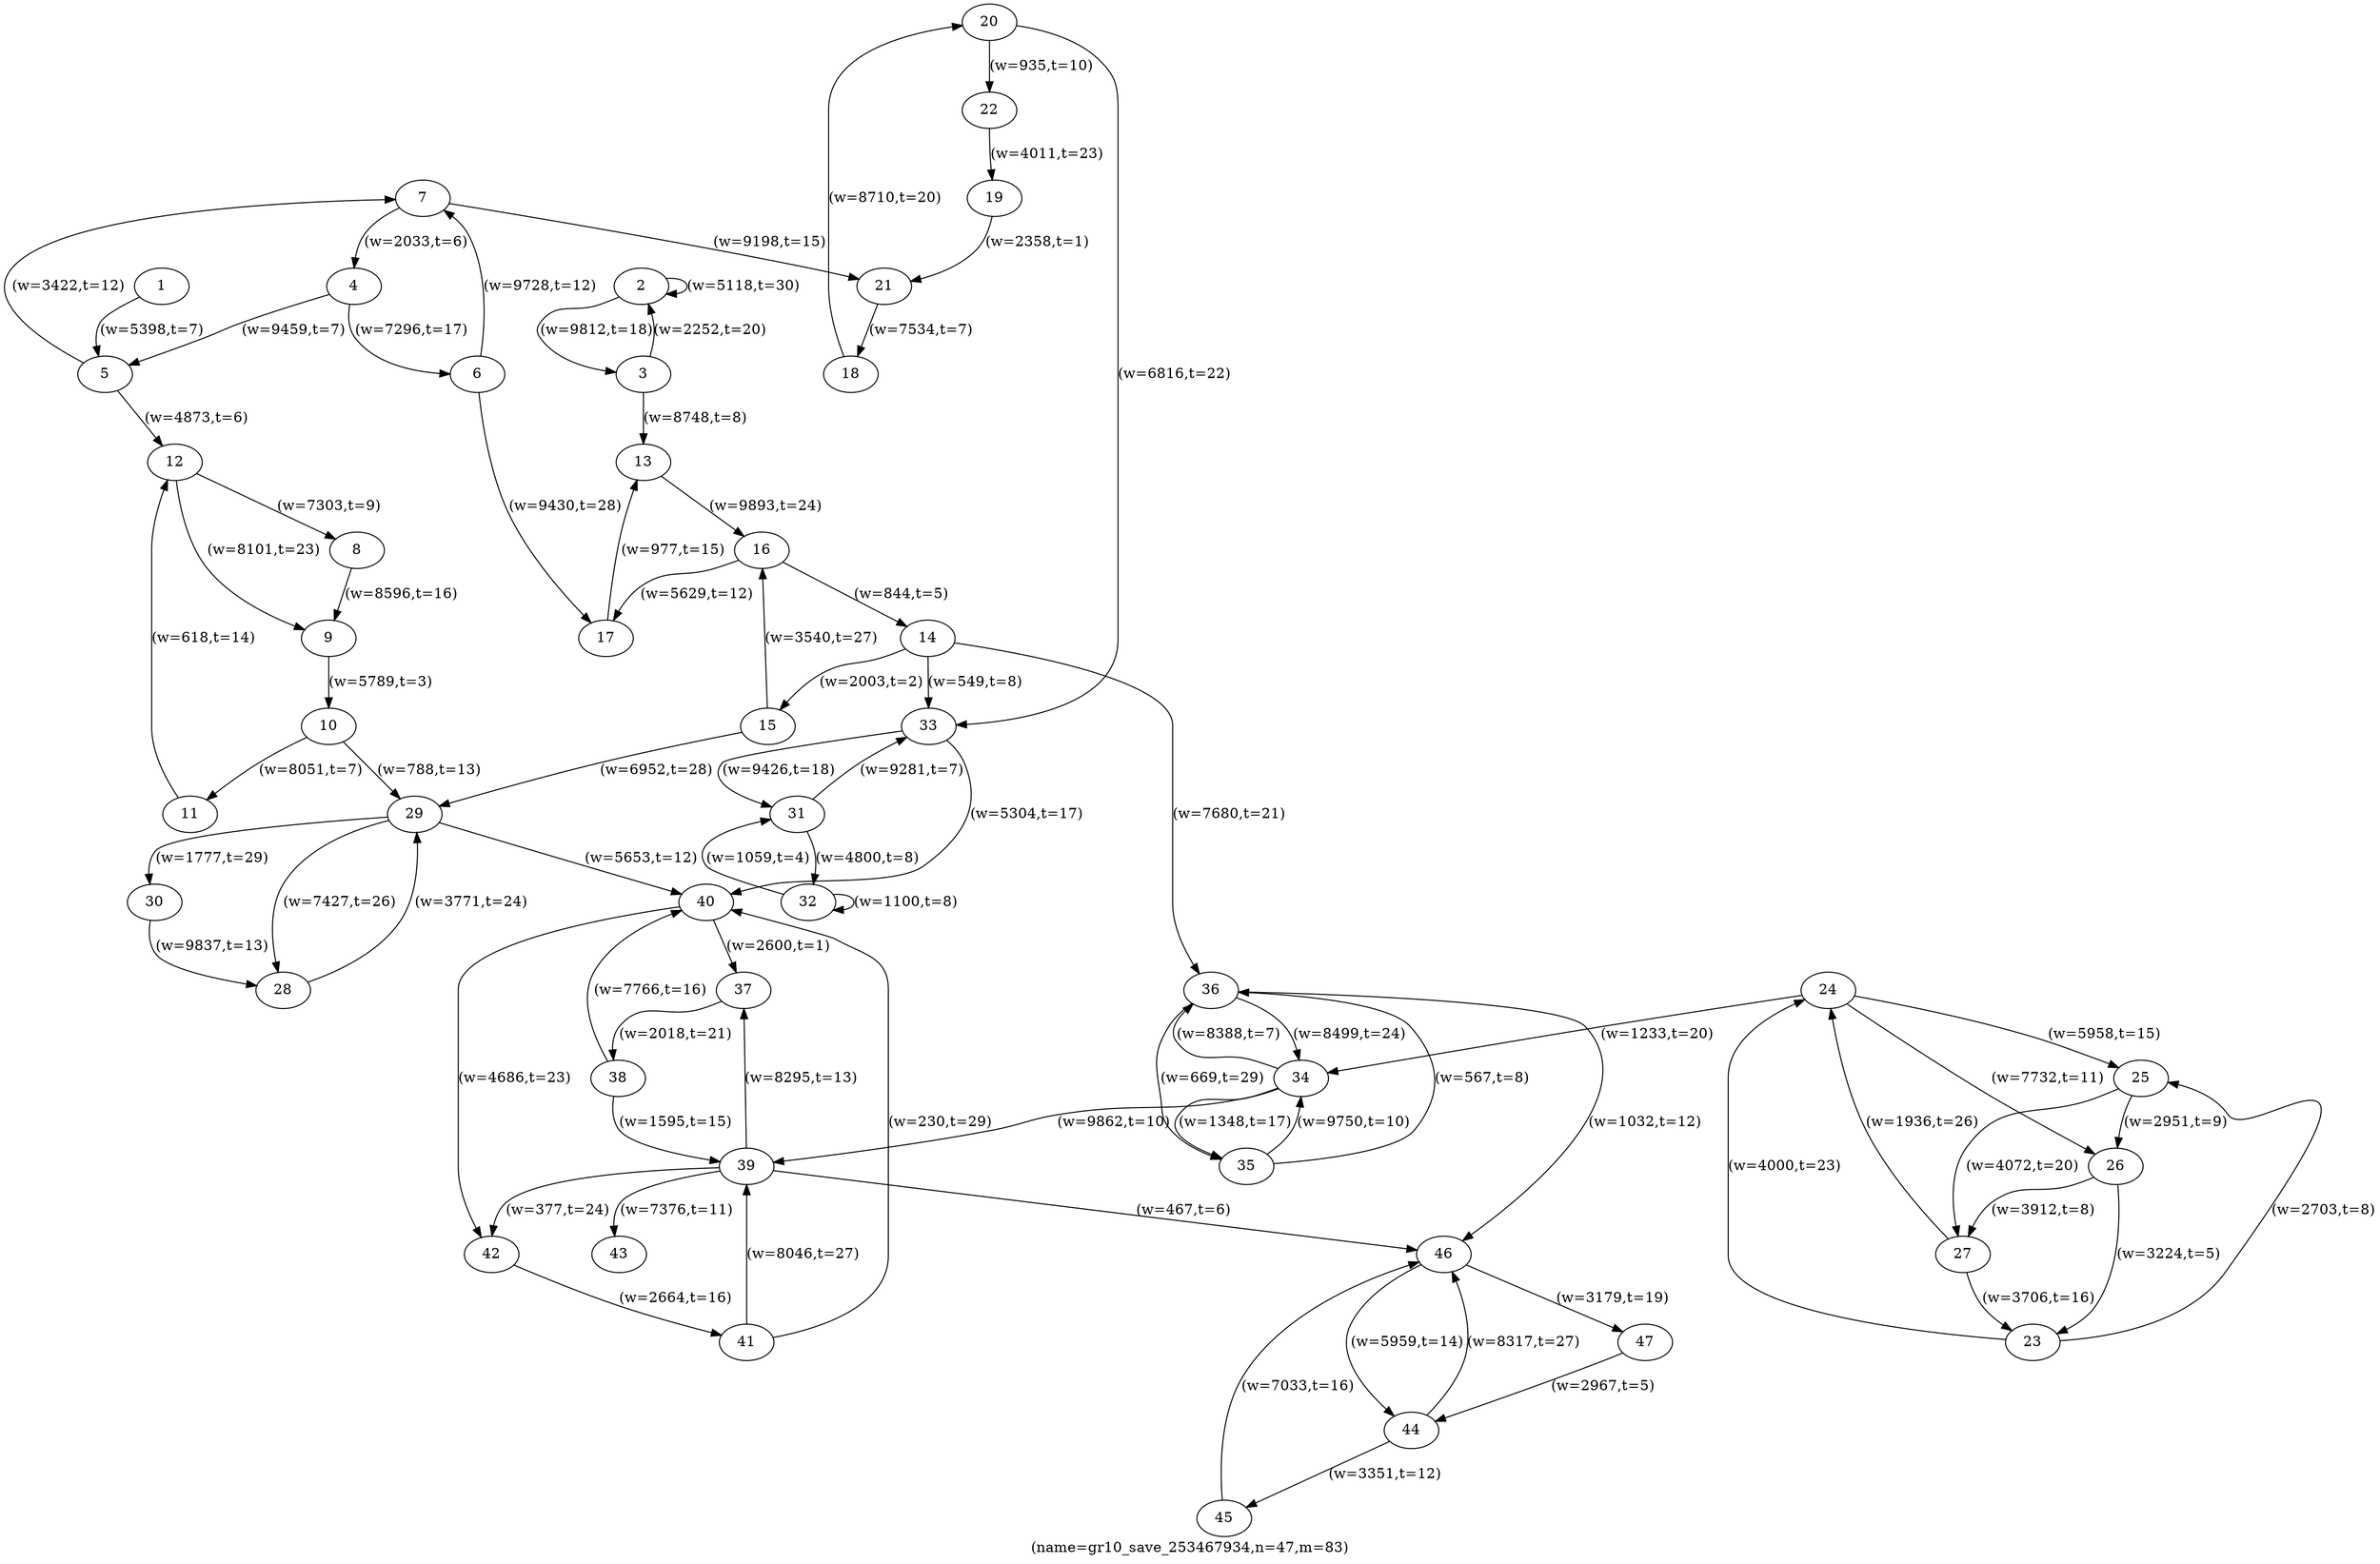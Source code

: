 digraph gr10_save_253467934 {
label="(name=gr10_save_253467934,n=47,m=83)";
	2 -> 2 [label="(w=5118,t=30)"];
	2 -> 3 [label="(w=9812,t=18)"];
	3 -> 2 [label="(w=2252,t=20)"];
	4 -> 5 [label="(w=9459,t=7)"];
	4 -> 6 [label="(w=7296,t=17)"];
	7 -> 4 [label="(w=2033,t=6)"];
	5 -> 7 [label="(w=3422,t=12)"];
	6 -> 7 [label="(w=9728,t=12)"];
	8 -> 9 [label="(w=8596,t=16)"];
	9 -> 10 [label="(w=5789,t=3)"];
	10 -> 11 [label="(w=8051,t=7)"];
	11 -> 12 [label="(w=618,t=14)"];
	12 -> 9 [label="(w=8101,t=23)"];
	12 -> 8 [label="(w=7303,t=9)"];
	13 -> 16 [label="(w=9893,t=24)"];
	16 -> 14 [label="(w=844,t=5)"];
	14 -> 15 [label="(w=2003,t=2)"];
	15 -> 16 [label="(w=3540,t=27)"];
	16 -> 17 [label="(w=5629,t=12)"];
	17 -> 13 [label="(w=977,t=15)"];
	18 -> 20 [label="(w=8710,t=20)"];
	19 -> 21 [label="(w=2358,t=1)"];
	20 -> 22 [label="(w=935,t=10)"];
	21 -> 18 [label="(w=7534,t=7)"];
	22 -> 19 [label="(w=4011,t=23)"];
	23 -> 24 [label="(w=4000,t=23)"];
	24 -> 25 [label="(w=5958,t=15)"];
	25 -> 26 [label="(w=2951,t=9)"];
	26 -> 27 [label="(w=3912,t=8)"];
	27 -> 23 [label="(w=3706,t=16)"];
	23 -> 25 [label="(w=2703,t=8)"];
	24 -> 26 [label="(w=7732,t=11)"];
	25 -> 27 [label="(w=4072,t=20)"];
	26 -> 23 [label="(w=3224,t=5)"];
	27 -> 24 [label="(w=1936,t=26)"];
	28 -> 29 [label="(w=3771,t=24)"];
	29 -> 28 [label="(w=7427,t=26)"];
	29 -> 30 [label="(w=1777,t=29)"];
	30 -> 28 [label="(w=9837,t=13)"];
	31 -> 32 [label="(w=4800,t=8)"];
	32 -> 32 [label="(w=1100,t=8)"];
	32 -> 31 [label="(w=1059,t=4)"];
	31 -> 33 [label="(w=9281,t=7)"];
	33 -> 31 [label="(w=9426,t=18)"];
	34 -> 35 [label="(w=1348,t=17)"];
	35 -> 36 [label="(w=567,t=8)"];
	36 -> 34 [label="(w=8499,t=24)"];
	35 -> 34 [label="(w=9750,t=10)"];
	36 -> 35 [label="(w=669,t=29)"];
	34 -> 36 [label="(w=8388,t=7)"];
	37 -> 38 [label="(w=2018,t=21)"];
	38 -> 40 [label="(w=7766,t=16)"];
	40 -> 42 [label="(w=4686,t=23)"];
	42 -> 41 [label="(w=2664,t=16)"];
	41 -> 39 [label="(w=8046,t=27)"];
	39 -> 37 [label="(w=8295,t=13)"];
	38 -> 39 [label="(w=1595,t=15)"];
	40 -> 37 [label="(w=2600,t=1)"];
	39 -> 42 [label="(w=377,t=24)"];
	41 -> 40 [label="(w=230,t=29)"];
	44 -> 45 [label="(w=3351,t=12)"];
	45 -> 46 [label="(w=7033,t=16)"];
	46 -> 44 [label="(w=5959,t=14)"];
	46 -> 47 [label="(w=3179,t=19)"];
	47 -> 44 [label="(w=2967,t=5)"];
	44 -> 46 [label="(w=8317,t=27)"];
	1 -> 5 [label="(w=5398,t=7)"];
	3 -> 13 [label="(w=8748,t=8)"];
	5 -> 12 [label="(w=4873,t=6)"];
	6 -> 17 [label="(w=9430,t=28)"];
	7 -> 21 [label="(w=9198,t=15)"];
	10 -> 29 [label="(w=788,t=13)"];
	15 -> 29 [label="(w=6952,t=28)"];
	14 -> 33 [label="(w=549,t=8)"];
	14 -> 36 [label="(w=7680,t=21)"];
	20 -> 33 [label="(w=6816,t=22)"];
	24 -> 34 [label="(w=1233,t=20)"];
	29 -> 40 [label="(w=5653,t=12)"];
	33 -> 40 [label="(w=5304,t=17)"];
	34 -> 39 [label="(w=9862,t=10)"];
	36 -> 46 [label="(w=1032,t=12)"];
	39 -> 46 [label="(w=467,t=6)"];
	39 -> 43 [label="(w=7376,t=11)"];
33 [label="33"];
32 [label="32"];
21 [label="21"];
7 [label="7"];
26 [label="26"];
17 [label="17"];
2 [label="2"];
1 [label="1"];
18 [label="18"];
30 [label="30"];
16 [label="16"];
44 [label="44"];
27 [label="27"];
25 [label="25"];
28 [label="28"];
40 [label="40"];
20 [label="20"];
14 [label="14"];
24 [label="24"];
10 [label="10"];
31 [label="31"];
35 [label="35"];
11 [label="11"];
42 [label="42"];
22 [label="22"];
46 [label="46"];
13 [label="13"];
23 [label="23"];
29 [label="29"];
6 [label="6"];
39 [label="39"];
36 [label="36"];
3 [label="3"];
9 [label="9"];
41 [label="41"];
12 [label="12"];
47 [label="47"];
15 [label="15"];
38 [label="38"];
8 [label="8"];
4 [label="4"];
34 [label="34"];
45 [label="45"];
37 [label="37"];
43 [label="43"];
19 [label="19"];
5 [label="5"];
}
